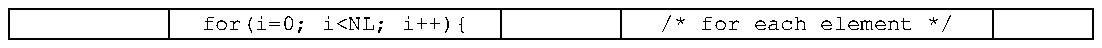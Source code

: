 .PS
scale=100

tw=15

T1: box ht tw wid 80
T2: box "\f(CW\s8for(i=0; i<NL; i++){\s0\fP" ht tw wid 166 with .w at T1.e
T3: box ht tw wid 60 with .w at T2.e
T4: box "\f(CW\s8/* for each element */\s0\fP" ht tw wid 186 with .w at T3.e
T5: box ht tw wid 50

.PE
